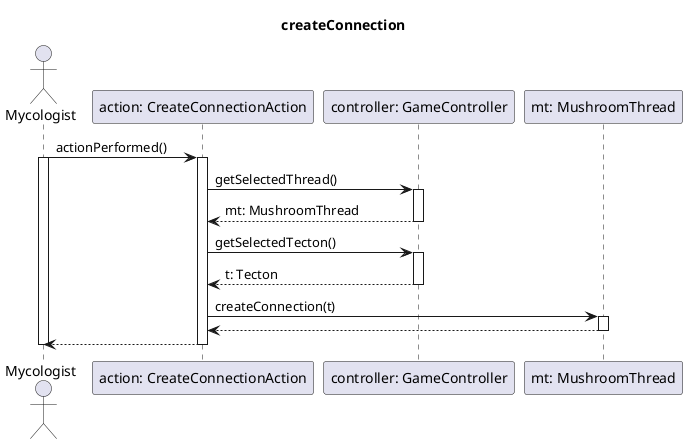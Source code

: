 @startuml createConnectionMVC

title createConnection
actor "Mycologist" as mc
participant "action: CreateConnectionAction" as act
participant "controller: GameController" as ctr
participant "mt: MushroomThread" as mt

mc -> act: actionPerformed()
activate mc

activate act

act -> ctr: getSelectedThread()
activate ctr
act <-- ctr: mt: MushroomThread
deactivate ctr
act -> ctr:  getSelectedTecton()
activate ctr
act <-- ctr: t: Tecton
deactivate ctr

act -> mt: createConnection(t)
activate mt

act <-- mt
deactivate mt

mc <-- act
deactivate act

deactivate mc

@enduml